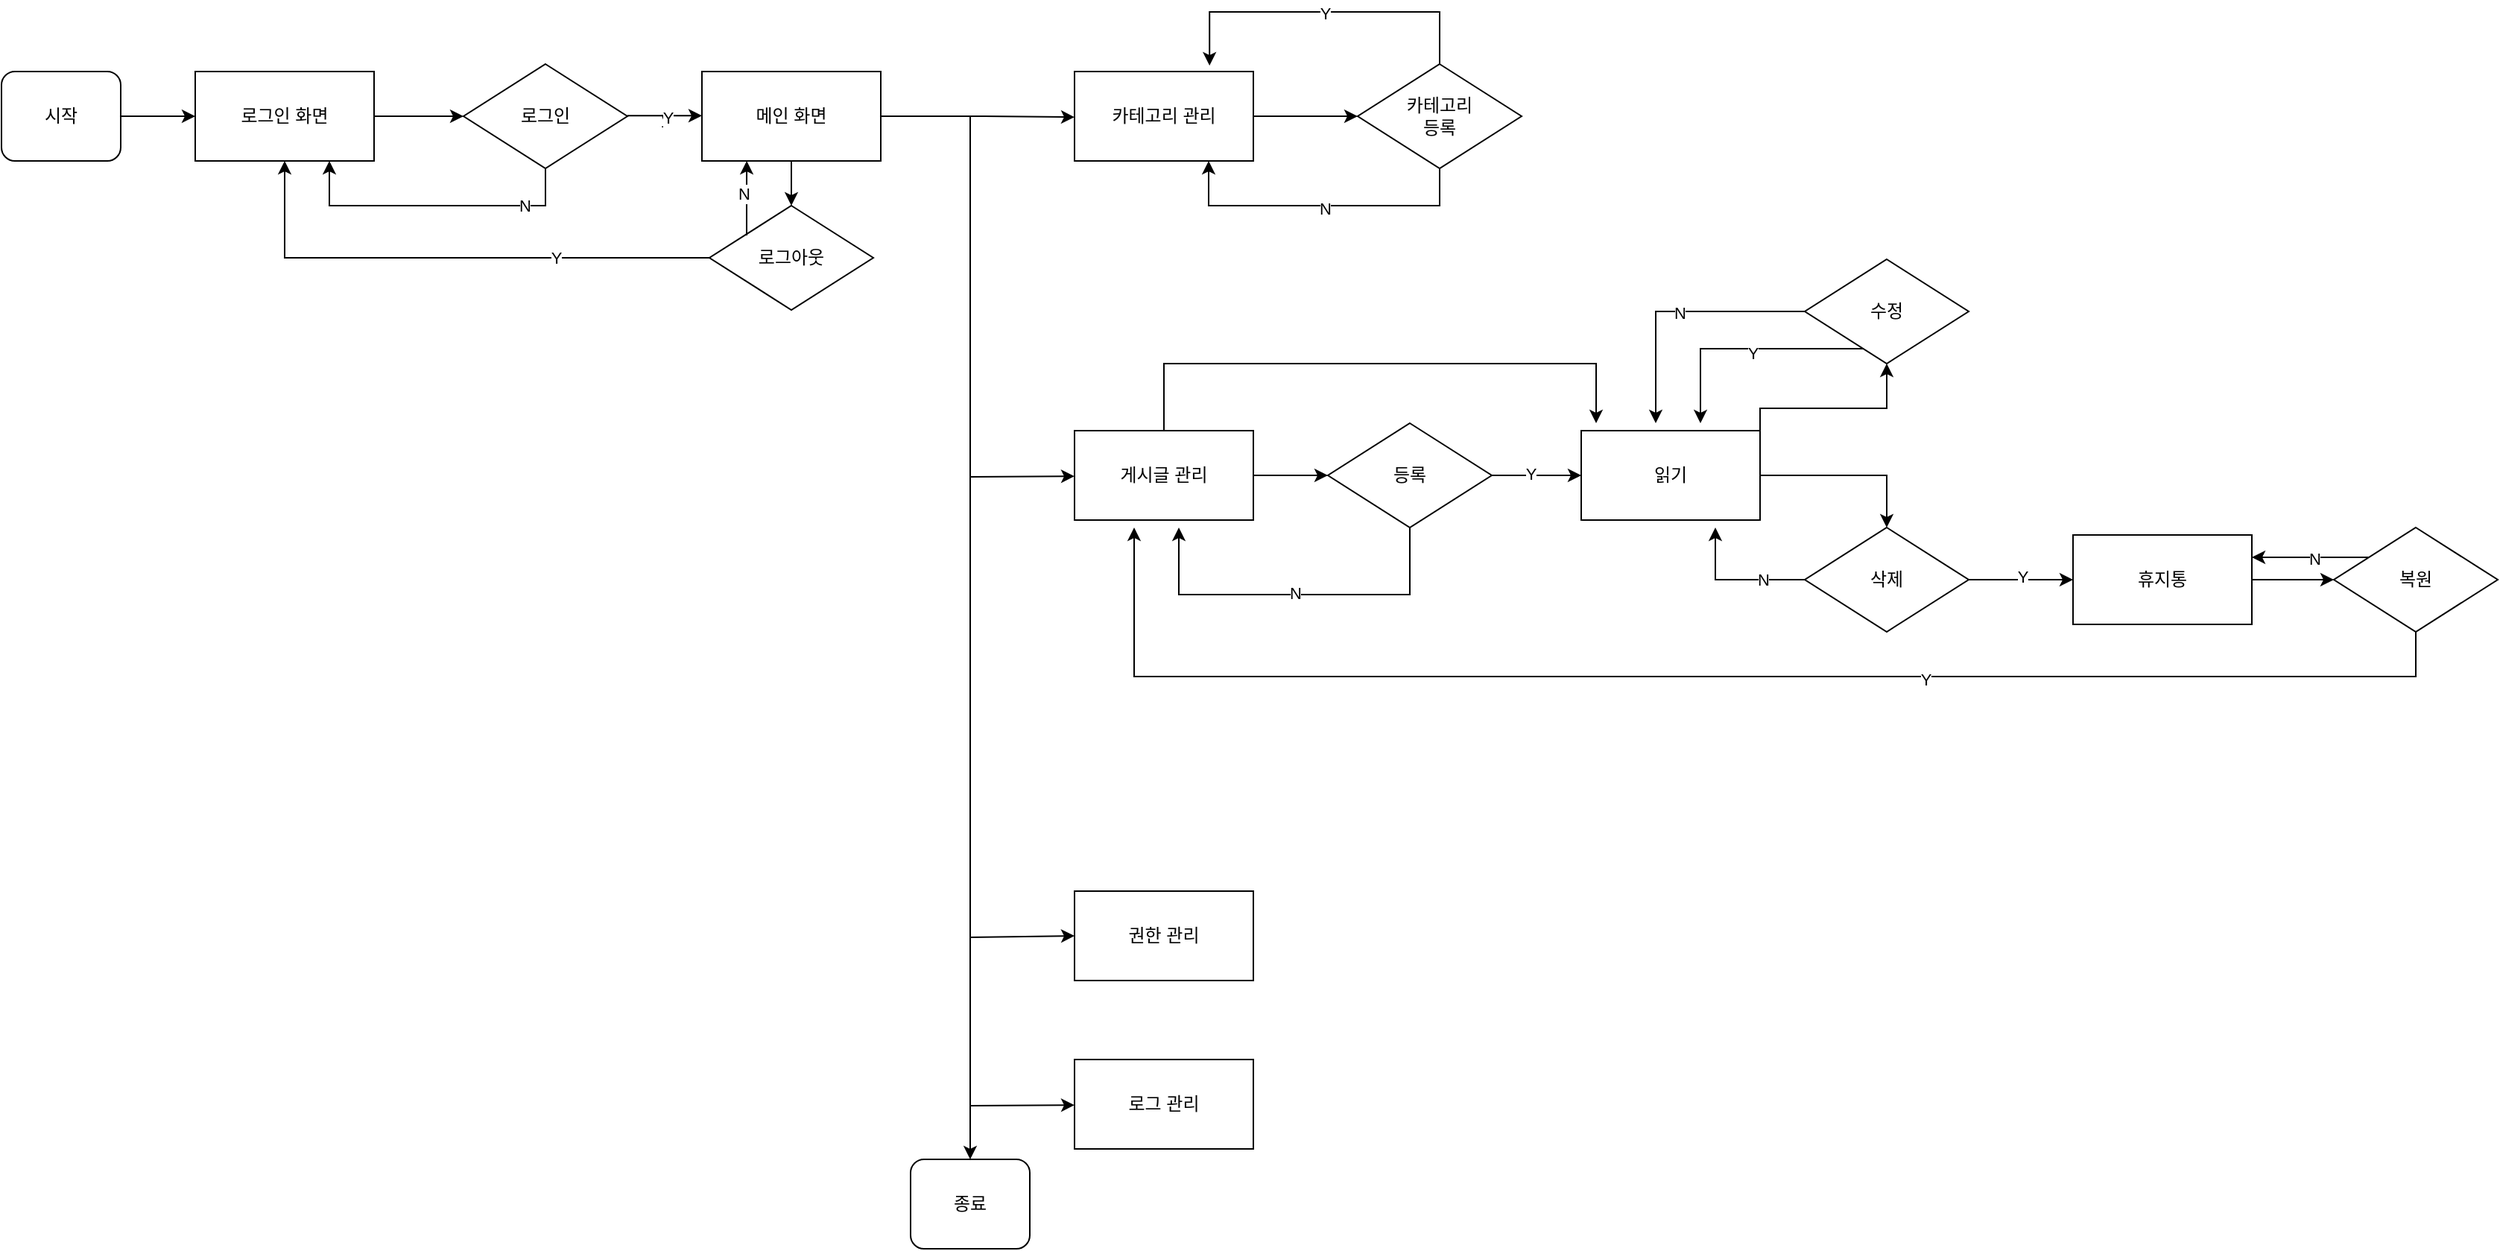 <mxfile version="22.1.11" type="github">
  <diagram name="Page-1" id="edf60f1a-56cd-e834-aa8a-f176f3a09ee4">
    <mxGraphModel dx="1259" dy="1512" grid="1" gridSize="10" guides="1" tooltips="1" connect="1" arrows="1" fold="1" page="1" pageScale="1" pageWidth="1100" pageHeight="850" background="none" math="0" shadow="0">
      <root>
        <mxCell id="0" />
        <mxCell id="1" parent="0" />
        <mxCell id="URrm9f4mnOQlKwYiaSUi-22" value="" style="edgeStyle=orthogonalEdgeStyle;rounded=0;orthogonalLoop=1;jettySize=auto;html=1;" edge="1" parent="1" source="URrm9f4mnOQlKwYiaSUi-2" target="URrm9f4mnOQlKwYiaSUi-5">
          <mxGeometry relative="1" as="geometry" />
        </mxCell>
        <mxCell id="URrm9f4mnOQlKwYiaSUi-2" value="로그인 화면" style="rounded=0;whiteSpace=wrap;html=1;" vertex="1" parent="1">
          <mxGeometry x="160" y="40" width="120" height="60" as="geometry" />
        </mxCell>
        <mxCell id="URrm9f4mnOQlKwYiaSUi-5" value="로그인" style="rhombus;whiteSpace=wrap;html=1;" vertex="1" parent="1">
          <mxGeometry x="340" y="35" width="110" height="70" as="geometry" />
        </mxCell>
        <mxCell id="URrm9f4mnOQlKwYiaSUi-8" value="" style="endArrow=classic;html=1;rounded=0;entryX=0.75;entryY=1;entryDx=0;entryDy=0;exitX=0.5;exitY=1;exitDx=0;exitDy=0;" edge="1" parent="1" source="URrm9f4mnOQlKwYiaSUi-5" target="URrm9f4mnOQlKwYiaSUi-2">
          <mxGeometry width="50" height="50" relative="1" as="geometry">
            <mxPoint x="350" y="180" as="sourcePoint" />
            <mxPoint x="190" y="120" as="targetPoint" />
            <Array as="points">
              <mxPoint x="395" y="130" />
              <mxPoint x="270" y="130" />
              <mxPoint x="250" y="130" />
            </Array>
          </mxGeometry>
        </mxCell>
        <mxCell id="URrm9f4mnOQlKwYiaSUi-17" value="N" style="edgeLabel;html=1;align=center;verticalAlign=middle;resizable=0;points=[];" vertex="1" connectable="0" parent="URrm9f4mnOQlKwYiaSUi-8">
          <mxGeometry x="-0.604" relative="1" as="geometry">
            <mxPoint as="offset" />
          </mxGeometry>
        </mxCell>
        <mxCell id="URrm9f4mnOQlKwYiaSUi-12" value="" style="edgeStyle=orthogonalEdgeStyle;rounded=0;orthogonalLoop=1;jettySize=auto;html=1;" edge="1" parent="1" source="URrm9f4mnOQlKwYiaSUi-10" target="URrm9f4mnOQlKwYiaSUi-2">
          <mxGeometry relative="1" as="geometry" />
        </mxCell>
        <mxCell id="URrm9f4mnOQlKwYiaSUi-10" value="시작" style="rounded=1;whiteSpace=wrap;html=1;" vertex="1" parent="1">
          <mxGeometry x="30" y="40" width="80" height="60" as="geometry" />
        </mxCell>
        <mxCell id="URrm9f4mnOQlKwYiaSUi-15" value="" style="endArrow=classic;html=1;rounded=0;" edge="1" parent="1">
          <mxGeometry width="50" height="50" relative="1" as="geometry">
            <mxPoint x="450" y="69.66" as="sourcePoint" />
            <mxPoint x="500" y="69.66" as="targetPoint" />
          </mxGeometry>
        </mxCell>
        <mxCell id="URrm9f4mnOQlKwYiaSUi-18" value="y" style="edgeLabel;html=1;align=center;verticalAlign=middle;resizable=0;points=[];" vertex="1" connectable="0" parent="URrm9f4mnOQlKwYiaSUi-15">
          <mxGeometry x="0.005" y="-1" relative="1" as="geometry">
            <mxPoint as="offset" />
          </mxGeometry>
        </mxCell>
        <mxCell id="URrm9f4mnOQlKwYiaSUi-19" value="Y" style="edgeLabel;html=1;align=center;verticalAlign=middle;resizable=0;points=[];" vertex="1" connectable="0" parent="URrm9f4mnOQlKwYiaSUi-15">
          <mxGeometry x="0.061" y="-1" relative="1" as="geometry">
            <mxPoint as="offset" />
          </mxGeometry>
        </mxCell>
        <mxCell id="URrm9f4mnOQlKwYiaSUi-25" value="" style="edgeStyle=orthogonalEdgeStyle;rounded=0;orthogonalLoop=1;jettySize=auto;html=1;" edge="1" parent="1" source="URrm9f4mnOQlKwYiaSUi-20" target="URrm9f4mnOQlKwYiaSUi-24">
          <mxGeometry relative="1" as="geometry" />
        </mxCell>
        <mxCell id="URrm9f4mnOQlKwYiaSUi-20" value="메인 화면" style="rounded=0;whiteSpace=wrap;html=1;" vertex="1" parent="1">
          <mxGeometry x="500" y="40" width="120" height="60" as="geometry" />
        </mxCell>
        <mxCell id="URrm9f4mnOQlKwYiaSUi-24" value="로그아웃" style="rhombus;whiteSpace=wrap;html=1;" vertex="1" parent="1">
          <mxGeometry x="505" y="130" width="110" height="70" as="geometry" />
        </mxCell>
        <mxCell id="URrm9f4mnOQlKwYiaSUi-26" value="" style="endArrow=classic;html=1;rounded=0;entryX=0.5;entryY=1;entryDx=0;entryDy=0;" edge="1" parent="1" source="URrm9f4mnOQlKwYiaSUi-24" target="URrm9f4mnOQlKwYiaSUi-2">
          <mxGeometry width="50" height="50" relative="1" as="geometry">
            <mxPoint x="420" y="220" as="sourcePoint" />
            <mxPoint x="180" y="165" as="targetPoint" />
            <Array as="points">
              <mxPoint x="220" y="165" />
              <mxPoint x="220" y="150" />
            </Array>
          </mxGeometry>
        </mxCell>
        <mxCell id="URrm9f4mnOQlKwYiaSUi-27" value="Y" style="edgeLabel;html=1;align=center;verticalAlign=middle;resizable=0;points=[];" vertex="1" connectable="0" parent="URrm9f4mnOQlKwYiaSUi-26">
          <mxGeometry x="-0.412" relative="1" as="geometry">
            <mxPoint as="offset" />
          </mxGeometry>
        </mxCell>
        <mxCell id="URrm9f4mnOQlKwYiaSUi-30" value="" style="edgeStyle=orthogonalEdgeStyle;rounded=0;orthogonalLoop=1;jettySize=auto;html=1;" edge="1" parent="1">
          <mxGeometry relative="1" as="geometry">
            <mxPoint x="530" y="150" as="sourcePoint" />
            <mxPoint x="530.06" y="100" as="targetPoint" />
            <Array as="points">
              <mxPoint x="530.03" y="120" />
              <mxPoint x="530.03" y="120" />
            </Array>
          </mxGeometry>
        </mxCell>
        <mxCell id="URrm9f4mnOQlKwYiaSUi-31" value="N" style="edgeLabel;html=1;align=center;verticalAlign=middle;resizable=0;points=[];" vertex="1" connectable="0" parent="URrm9f4mnOQlKwYiaSUi-30">
          <mxGeometry x="0.126" y="2" relative="1" as="geometry">
            <mxPoint as="offset" />
          </mxGeometry>
        </mxCell>
        <mxCell id="URrm9f4mnOQlKwYiaSUi-34" value="" style="endArrow=classic;html=1;rounded=0;exitX=1;exitY=0.5;exitDx=0;exitDy=0;" edge="1" parent="1" source="URrm9f4mnOQlKwYiaSUi-20">
          <mxGeometry width="50" height="50" relative="1" as="geometry">
            <mxPoint x="690" y="70.58" as="sourcePoint" />
            <mxPoint x="750" y="70.58" as="targetPoint" />
            <Array as="points">
              <mxPoint x="690" y="70" />
            </Array>
          </mxGeometry>
        </mxCell>
        <mxCell id="URrm9f4mnOQlKwYiaSUi-83" style="edgeStyle=orthogonalEdgeStyle;rounded=0;orthogonalLoop=1;jettySize=auto;html=1;" edge="1" parent="1" source="URrm9f4mnOQlKwYiaSUi-35">
          <mxGeometry relative="1" as="geometry">
            <mxPoint x="940" y="70" as="targetPoint" />
          </mxGeometry>
        </mxCell>
        <mxCell id="URrm9f4mnOQlKwYiaSUi-35" value="카테고리 관리" style="rounded=0;whiteSpace=wrap;html=1;" vertex="1" parent="1">
          <mxGeometry x="750" y="40" width="120" height="60" as="geometry" />
        </mxCell>
        <mxCell id="URrm9f4mnOQlKwYiaSUi-40" value="" style="endArrow=classic;html=1;rounded=0;entryX=0;entryY=0.5;entryDx=0;entryDy=0;" edge="1" parent="1" target="URrm9f4mnOQlKwYiaSUi-41">
          <mxGeometry width="50" height="50" relative="1" as="geometry">
            <mxPoint x="680" y="621" as="sourcePoint" />
            <mxPoint x="750" y="620.58" as="targetPoint" />
          </mxGeometry>
        </mxCell>
        <mxCell id="URrm9f4mnOQlKwYiaSUi-41" value="권한 관리" style="rounded=0;whiteSpace=wrap;html=1;" vertex="1" parent="1">
          <mxGeometry x="750" y="590" width="120" height="60" as="geometry" />
        </mxCell>
        <mxCell id="URrm9f4mnOQlKwYiaSUi-42" value="" style="endArrow=classic;html=1;rounded=0;" edge="1" parent="1">
          <mxGeometry width="50" height="50" relative="1" as="geometry">
            <mxPoint x="680" y="734" as="sourcePoint" />
            <mxPoint x="750" y="733.58" as="targetPoint" />
          </mxGeometry>
        </mxCell>
        <mxCell id="URrm9f4mnOQlKwYiaSUi-43" value="로그 관리" style="rounded=0;whiteSpace=wrap;html=1;" vertex="1" parent="1">
          <mxGeometry x="750" y="703" width="120" height="60" as="geometry" />
        </mxCell>
        <mxCell id="URrm9f4mnOQlKwYiaSUi-77" value="종료" style="rounded=1;whiteSpace=wrap;html=1;" vertex="1" parent="1">
          <mxGeometry x="640" y="770" width="80" height="60" as="geometry" />
        </mxCell>
        <mxCell id="URrm9f4mnOQlKwYiaSUi-79" value="" style="endArrow=classic;html=1;rounded=0;" edge="1" parent="1">
          <mxGeometry width="50" height="50" relative="1" as="geometry">
            <mxPoint x="680" y="70" as="sourcePoint" />
            <mxPoint x="680" y="770" as="targetPoint" />
          </mxGeometry>
        </mxCell>
        <mxCell id="URrm9f4mnOQlKwYiaSUi-82" value="" style="group" vertex="1" connectable="0" parent="1">
          <mxGeometry x="680" y="166" width="1025" height="280" as="geometry" />
        </mxCell>
        <mxCell id="URrm9f4mnOQlKwYiaSUi-36" value="" style="endArrow=classic;html=1;rounded=0;" edge="1" parent="URrm9f4mnOQlKwYiaSUi-82">
          <mxGeometry width="50" height="50" relative="1" as="geometry">
            <mxPoint y="146" as="sourcePoint" />
            <mxPoint x="70" y="145.58" as="targetPoint" />
          </mxGeometry>
        </mxCell>
        <mxCell id="URrm9f4mnOQlKwYiaSUi-46" style="edgeStyle=orthogonalEdgeStyle;rounded=0;orthogonalLoop=1;jettySize=auto;html=1;" edge="1" parent="URrm9f4mnOQlKwYiaSUi-82" source="URrm9f4mnOQlKwYiaSUi-37">
          <mxGeometry relative="1" as="geometry">
            <mxPoint x="240" y="145" as="targetPoint" />
          </mxGeometry>
        </mxCell>
        <mxCell id="URrm9f4mnOQlKwYiaSUi-70" style="edgeStyle=orthogonalEdgeStyle;rounded=0;orthogonalLoop=1;jettySize=auto;html=1;" edge="1" parent="URrm9f4mnOQlKwYiaSUi-82" source="URrm9f4mnOQlKwYiaSUi-37">
          <mxGeometry relative="1" as="geometry">
            <mxPoint x="420" y="110" as="targetPoint" />
            <Array as="points">
              <mxPoint x="130" y="70" />
              <mxPoint x="420" y="70" />
            </Array>
          </mxGeometry>
        </mxCell>
        <mxCell id="URrm9f4mnOQlKwYiaSUi-37" value="게시글 관리" style="rounded=0;whiteSpace=wrap;html=1;" vertex="1" parent="URrm9f4mnOQlKwYiaSUi-82">
          <mxGeometry x="70" y="115" width="120" height="60" as="geometry" />
        </mxCell>
        <mxCell id="URrm9f4mnOQlKwYiaSUi-49" style="edgeStyle=orthogonalEdgeStyle;rounded=0;orthogonalLoop=1;jettySize=auto;html=1;" edge="1" parent="URrm9f4mnOQlKwYiaSUi-82" source="URrm9f4mnOQlKwYiaSUi-47">
          <mxGeometry relative="1" as="geometry">
            <mxPoint x="410" y="145" as="targetPoint" />
          </mxGeometry>
        </mxCell>
        <mxCell id="URrm9f4mnOQlKwYiaSUi-52" value="Y" style="edgeLabel;html=1;align=center;verticalAlign=middle;resizable=0;points=[];" vertex="1" connectable="0" parent="URrm9f4mnOQlKwYiaSUi-49">
          <mxGeometry x="-0.146" y="1" relative="1" as="geometry">
            <mxPoint as="offset" />
          </mxGeometry>
        </mxCell>
        <mxCell id="URrm9f4mnOQlKwYiaSUi-50" style="edgeStyle=orthogonalEdgeStyle;rounded=0;orthogonalLoop=1;jettySize=auto;html=1;" edge="1" parent="URrm9f4mnOQlKwYiaSUi-82" source="URrm9f4mnOQlKwYiaSUi-47">
          <mxGeometry relative="1" as="geometry">
            <mxPoint x="140" y="180" as="targetPoint" />
            <Array as="points">
              <mxPoint x="295" y="225" />
              <mxPoint x="140" y="225" />
            </Array>
          </mxGeometry>
        </mxCell>
        <mxCell id="URrm9f4mnOQlKwYiaSUi-51" value="N" style="edgeLabel;html=1;align=center;verticalAlign=middle;resizable=0;points=[];" vertex="1" connectable="0" parent="URrm9f4mnOQlKwYiaSUi-50">
          <mxGeometry y="-1" relative="1" as="geometry">
            <mxPoint as="offset" />
          </mxGeometry>
        </mxCell>
        <mxCell id="URrm9f4mnOQlKwYiaSUi-47" value="등록" style="rhombus;whiteSpace=wrap;html=1;" vertex="1" parent="URrm9f4mnOQlKwYiaSUi-82">
          <mxGeometry x="240" y="110" width="110" height="70" as="geometry" />
        </mxCell>
        <mxCell id="URrm9f4mnOQlKwYiaSUi-63" style="edgeStyle=orthogonalEdgeStyle;rounded=0;orthogonalLoop=1;jettySize=auto;html=1;" edge="1" parent="URrm9f4mnOQlKwYiaSUi-82" source="URrm9f4mnOQlKwYiaSUi-53">
          <mxGeometry relative="1" as="geometry">
            <mxPoint x="615" y="180" as="targetPoint" />
            <Array as="points">
              <mxPoint x="615" y="145" />
              <mxPoint x="615" y="180" />
            </Array>
          </mxGeometry>
        </mxCell>
        <mxCell id="URrm9f4mnOQlKwYiaSUi-53" value="읽기" style="rounded=0;whiteSpace=wrap;html=1;" vertex="1" parent="URrm9f4mnOQlKwYiaSUi-82">
          <mxGeometry x="410" y="115" width="120" height="60" as="geometry" />
        </mxCell>
        <mxCell id="URrm9f4mnOQlKwYiaSUi-56" style="edgeStyle=orthogonalEdgeStyle;rounded=0;orthogonalLoop=1;jettySize=auto;html=1;" edge="1" parent="URrm9f4mnOQlKwYiaSUi-82" source="URrm9f4mnOQlKwYiaSUi-55">
          <mxGeometry relative="1" as="geometry">
            <mxPoint x="460" y="110" as="targetPoint" />
            <Array as="points">
              <mxPoint x="470" y="35" />
              <mxPoint x="470" y="35" />
            </Array>
          </mxGeometry>
        </mxCell>
        <mxCell id="URrm9f4mnOQlKwYiaSUi-57" value="N" style="edgeLabel;html=1;align=center;verticalAlign=middle;resizable=0;points=[];" vertex="1" connectable="0" parent="URrm9f4mnOQlKwYiaSUi-56">
          <mxGeometry x="-0.032" y="1" relative="1" as="geometry">
            <mxPoint as="offset" />
          </mxGeometry>
        </mxCell>
        <mxCell id="URrm9f4mnOQlKwYiaSUi-59" style="edgeStyle=orthogonalEdgeStyle;rounded=0;orthogonalLoop=1;jettySize=auto;html=1;" edge="1" parent="URrm9f4mnOQlKwYiaSUi-82" source="URrm9f4mnOQlKwYiaSUi-55">
          <mxGeometry relative="1" as="geometry">
            <mxPoint x="490" y="110" as="targetPoint" />
            <Array as="points">
              <mxPoint x="635" y="60" />
              <mxPoint x="490" y="60" />
            </Array>
          </mxGeometry>
        </mxCell>
        <mxCell id="URrm9f4mnOQlKwYiaSUi-60" value="Y" style="edgeLabel;html=1;align=center;verticalAlign=middle;resizable=0;points=[];" vertex="1" connectable="0" parent="URrm9f4mnOQlKwYiaSUi-59">
          <mxGeometry x="-0.058" y="3" relative="1" as="geometry">
            <mxPoint as="offset" />
          </mxGeometry>
        </mxCell>
        <mxCell id="URrm9f4mnOQlKwYiaSUi-55" value="수정" style="rhombus;whiteSpace=wrap;html=1;" vertex="1" parent="URrm9f4mnOQlKwYiaSUi-82">
          <mxGeometry x="560" width="110" height="70" as="geometry" />
        </mxCell>
        <mxCell id="URrm9f4mnOQlKwYiaSUi-54" style="edgeStyle=orthogonalEdgeStyle;rounded=0;orthogonalLoop=1;jettySize=auto;html=1;exitX=1;exitY=0;exitDx=0;exitDy=0;entryX=0.5;entryY=1;entryDx=0;entryDy=0;" edge="1" parent="URrm9f4mnOQlKwYiaSUi-82" source="URrm9f4mnOQlKwYiaSUi-53" target="URrm9f4mnOQlKwYiaSUi-55">
          <mxGeometry relative="1" as="geometry">
            <mxPoint x="610" y="80" as="targetPoint" />
            <mxPoint x="530" y="110" as="sourcePoint" />
            <Array as="points">
              <mxPoint x="530" y="100" />
              <mxPoint x="615" y="100" />
            </Array>
          </mxGeometry>
        </mxCell>
        <mxCell id="URrm9f4mnOQlKwYiaSUi-65" style="edgeStyle=orthogonalEdgeStyle;rounded=0;orthogonalLoop=1;jettySize=auto;html=1;" edge="1" parent="URrm9f4mnOQlKwYiaSUi-82" source="URrm9f4mnOQlKwYiaSUi-61">
          <mxGeometry relative="1" as="geometry">
            <mxPoint x="740" y="215" as="targetPoint" />
          </mxGeometry>
        </mxCell>
        <mxCell id="URrm9f4mnOQlKwYiaSUi-66" value="Y" style="edgeLabel;html=1;align=center;verticalAlign=middle;resizable=0;points=[];" vertex="1" connectable="0" parent="URrm9f4mnOQlKwYiaSUi-65">
          <mxGeometry x="-0.006" y="2" relative="1" as="geometry">
            <mxPoint x="-1" y="-2" as="offset" />
          </mxGeometry>
        </mxCell>
        <mxCell id="URrm9f4mnOQlKwYiaSUi-67" style="edgeStyle=orthogonalEdgeStyle;rounded=0;orthogonalLoop=1;jettySize=auto;html=1;" edge="1" parent="URrm9f4mnOQlKwYiaSUi-82" source="URrm9f4mnOQlKwYiaSUi-61">
          <mxGeometry relative="1" as="geometry">
            <mxPoint x="500" y="180" as="targetPoint" />
            <Array as="points">
              <mxPoint x="500" y="215" />
            </Array>
          </mxGeometry>
        </mxCell>
        <mxCell id="URrm9f4mnOQlKwYiaSUi-68" value="N" style="edgeLabel;html=1;align=center;verticalAlign=middle;resizable=0;points=[];" vertex="1" connectable="0" parent="URrm9f4mnOQlKwYiaSUi-67">
          <mxGeometry x="-0.395" relative="1" as="geometry">
            <mxPoint as="offset" />
          </mxGeometry>
        </mxCell>
        <mxCell id="URrm9f4mnOQlKwYiaSUi-61" value="삭제" style="rhombus;whiteSpace=wrap;html=1;" vertex="1" parent="URrm9f4mnOQlKwYiaSUi-82">
          <mxGeometry x="560" y="180" width="110" height="70" as="geometry" />
        </mxCell>
        <mxCell id="URrm9f4mnOQlKwYiaSUi-69" value="휴지통" style="rounded=0;whiteSpace=wrap;html=1;" vertex="1" parent="URrm9f4mnOQlKwYiaSUi-82">
          <mxGeometry x="740" y="185" width="120" height="60" as="geometry" />
        </mxCell>
        <mxCell id="URrm9f4mnOQlKwYiaSUi-73" style="edgeStyle=orthogonalEdgeStyle;rounded=0;orthogonalLoop=1;jettySize=auto;html=1;entryX=1;entryY=0.25;entryDx=0;entryDy=0;" edge="1" parent="URrm9f4mnOQlKwYiaSUi-82" source="URrm9f4mnOQlKwYiaSUi-71" target="URrm9f4mnOQlKwYiaSUi-69">
          <mxGeometry relative="1" as="geometry">
            <Array as="points">
              <mxPoint x="920" y="200" />
              <mxPoint x="920" y="200" />
            </Array>
          </mxGeometry>
        </mxCell>
        <mxCell id="URrm9f4mnOQlKwYiaSUi-75" value="N" style="edgeLabel;html=1;align=center;verticalAlign=middle;resizable=0;points=[];" vertex="1" connectable="0" parent="URrm9f4mnOQlKwYiaSUi-73">
          <mxGeometry x="-0.061" relative="1" as="geometry">
            <mxPoint y="1" as="offset" />
          </mxGeometry>
        </mxCell>
        <mxCell id="URrm9f4mnOQlKwYiaSUi-74" style="edgeStyle=orthogonalEdgeStyle;rounded=0;orthogonalLoop=1;jettySize=auto;html=1;" edge="1" parent="URrm9f4mnOQlKwYiaSUi-82" source="URrm9f4mnOQlKwYiaSUi-71">
          <mxGeometry relative="1" as="geometry">
            <mxPoint x="110" y="180" as="targetPoint" />
            <Array as="points">
              <mxPoint x="970" y="280" />
              <mxPoint x="110" y="280" />
            </Array>
          </mxGeometry>
        </mxCell>
        <mxCell id="URrm9f4mnOQlKwYiaSUi-76" value="Y" style="edgeLabel;html=1;align=center;verticalAlign=middle;resizable=0;points=[];" vertex="1" connectable="0" parent="URrm9f4mnOQlKwYiaSUi-74">
          <mxGeometry x="-0.274" y="2" relative="1" as="geometry">
            <mxPoint as="offset" />
          </mxGeometry>
        </mxCell>
        <mxCell id="URrm9f4mnOQlKwYiaSUi-71" value="복원" style="rhombus;whiteSpace=wrap;html=1;" vertex="1" parent="URrm9f4mnOQlKwYiaSUi-82">
          <mxGeometry x="915" y="180" width="110" height="70" as="geometry" />
        </mxCell>
        <mxCell id="URrm9f4mnOQlKwYiaSUi-72" style="edgeStyle=orthogonalEdgeStyle;rounded=0;orthogonalLoop=1;jettySize=auto;html=1;entryX=0;entryY=0.5;entryDx=0;entryDy=0;" edge="1" parent="URrm9f4mnOQlKwYiaSUi-82" source="URrm9f4mnOQlKwYiaSUi-69" target="URrm9f4mnOQlKwYiaSUi-71">
          <mxGeometry relative="1" as="geometry" />
        </mxCell>
        <mxCell id="URrm9f4mnOQlKwYiaSUi-118" style="edgeStyle=orthogonalEdgeStyle;rounded=0;orthogonalLoop=1;jettySize=auto;html=1;entryX=0.75;entryY=1;entryDx=0;entryDy=0;" edge="1" parent="1" source="URrm9f4mnOQlKwYiaSUi-117" target="URrm9f4mnOQlKwYiaSUi-35">
          <mxGeometry relative="1" as="geometry">
            <mxPoint x="840" y="110" as="targetPoint" />
            <Array as="points">
              <mxPoint x="995" y="130" />
              <mxPoint x="840" y="130" />
            </Array>
          </mxGeometry>
        </mxCell>
        <mxCell id="URrm9f4mnOQlKwYiaSUi-121" value="N" style="edgeLabel;html=1;align=center;verticalAlign=middle;resizable=0;points=[];" vertex="1" connectable="0" parent="URrm9f4mnOQlKwYiaSUi-118">
          <mxGeometry x="-0.028" y="2" relative="1" as="geometry">
            <mxPoint as="offset" />
          </mxGeometry>
        </mxCell>
        <mxCell id="URrm9f4mnOQlKwYiaSUi-119" style="edgeStyle=orthogonalEdgeStyle;rounded=0;orthogonalLoop=1;jettySize=auto;html=1;entryX=0.755;entryY=-0.067;entryDx=0;entryDy=0;entryPerimeter=0;" edge="1" parent="1" source="URrm9f4mnOQlKwYiaSUi-117" target="URrm9f4mnOQlKwYiaSUi-35">
          <mxGeometry relative="1" as="geometry">
            <mxPoint x="840" y="30" as="targetPoint" />
            <Array as="points">
              <mxPoint x="995" />
              <mxPoint x="841" />
            </Array>
          </mxGeometry>
        </mxCell>
        <mxCell id="URrm9f4mnOQlKwYiaSUi-120" value="Y" style="edgeLabel;html=1;align=center;verticalAlign=middle;resizable=0;points=[];" vertex="1" connectable="0" parent="URrm9f4mnOQlKwYiaSUi-119">
          <mxGeometry x="-0.005" y="1" relative="1" as="geometry">
            <mxPoint as="offset" />
          </mxGeometry>
        </mxCell>
        <mxCell id="URrm9f4mnOQlKwYiaSUi-117" value="카테고리&lt;br&gt;등록" style="rhombus;whiteSpace=wrap;html=1;" vertex="1" parent="1">
          <mxGeometry x="940" y="35" width="110" height="70" as="geometry" />
        </mxCell>
      </root>
    </mxGraphModel>
  </diagram>
</mxfile>

